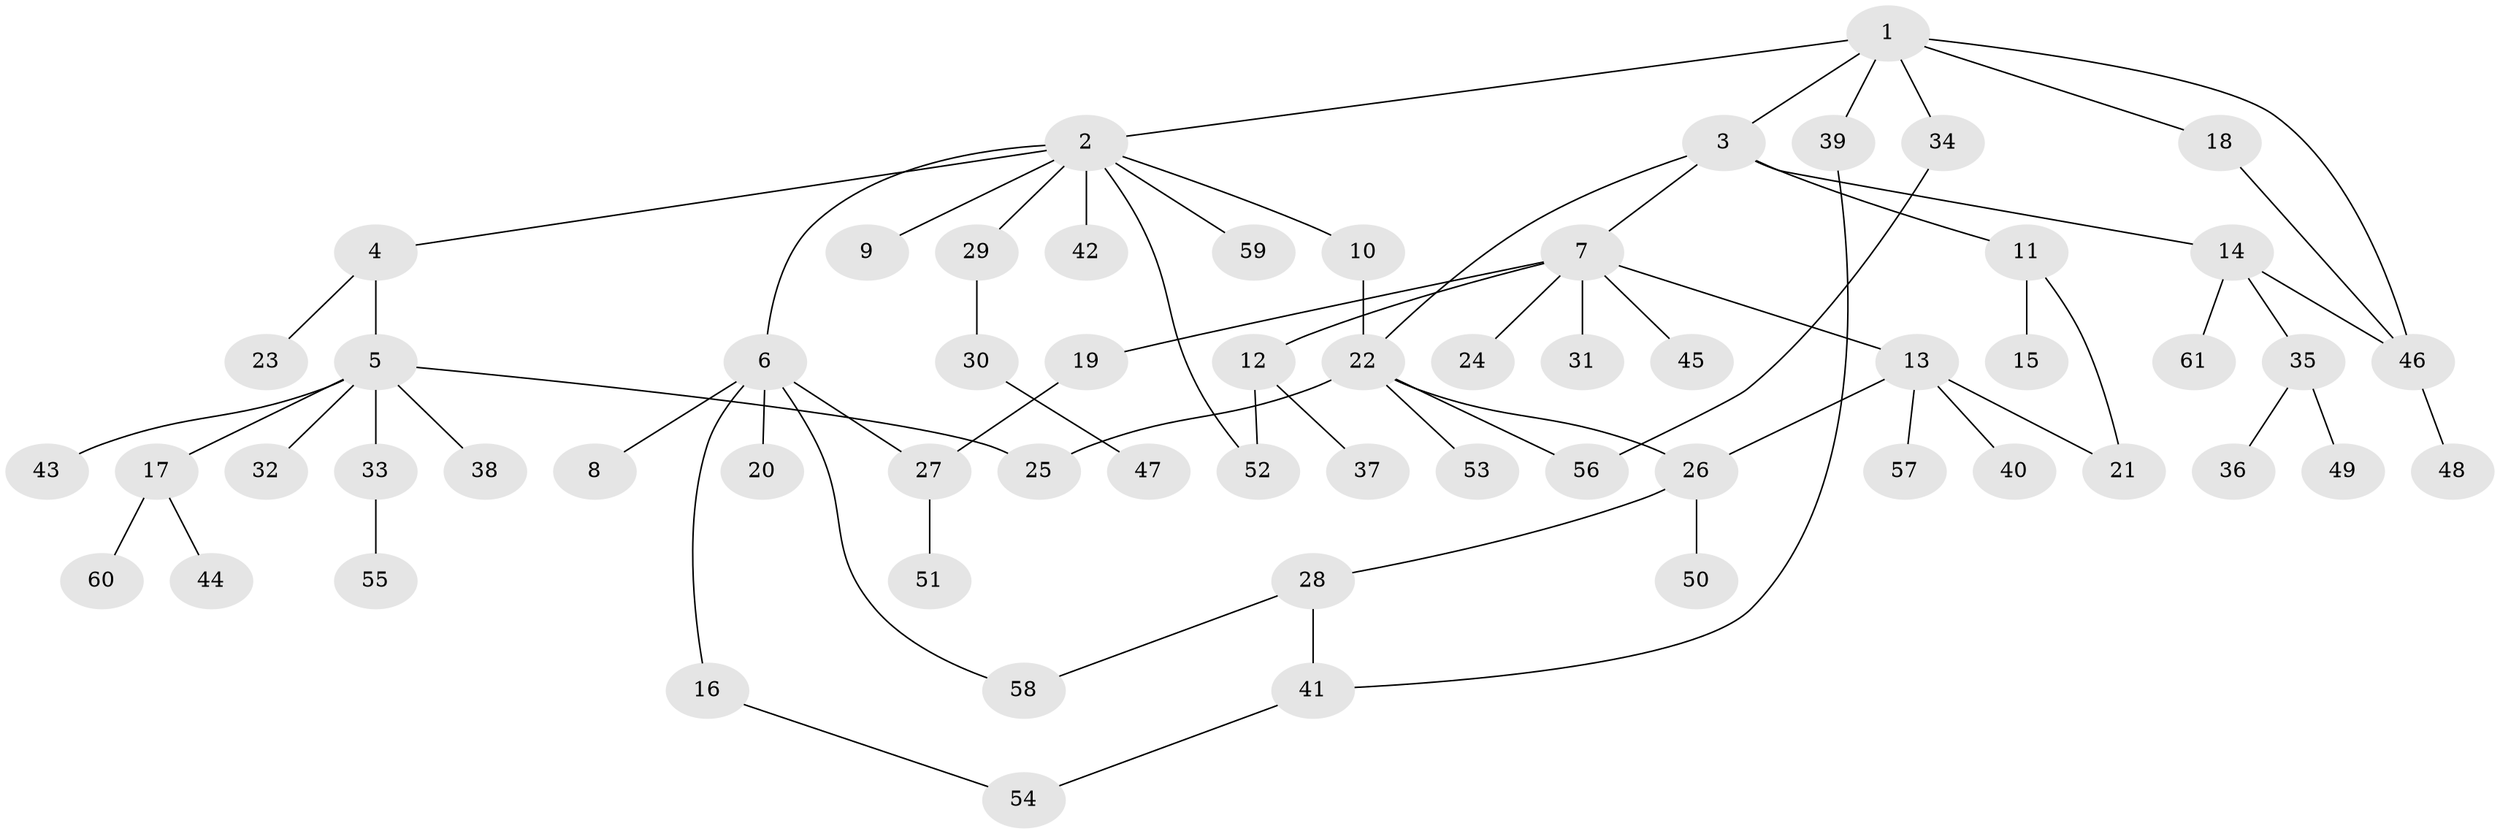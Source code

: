 // Generated by graph-tools (version 1.1) at 2025/13/03/09/25 04:13:29]
// undirected, 61 vertices, 72 edges
graph export_dot {
graph [start="1"]
  node [color=gray90,style=filled];
  1;
  2;
  3;
  4;
  5;
  6;
  7;
  8;
  9;
  10;
  11;
  12;
  13;
  14;
  15;
  16;
  17;
  18;
  19;
  20;
  21;
  22;
  23;
  24;
  25;
  26;
  27;
  28;
  29;
  30;
  31;
  32;
  33;
  34;
  35;
  36;
  37;
  38;
  39;
  40;
  41;
  42;
  43;
  44;
  45;
  46;
  47;
  48;
  49;
  50;
  51;
  52;
  53;
  54;
  55;
  56;
  57;
  58;
  59;
  60;
  61;
  1 -- 2;
  1 -- 3;
  1 -- 18;
  1 -- 34;
  1 -- 39;
  1 -- 46;
  2 -- 4;
  2 -- 6;
  2 -- 9;
  2 -- 10;
  2 -- 29;
  2 -- 42;
  2 -- 52;
  2 -- 59;
  3 -- 7;
  3 -- 11;
  3 -- 14;
  3 -- 22;
  4 -- 5;
  4 -- 23;
  5 -- 17;
  5 -- 32;
  5 -- 33;
  5 -- 38;
  5 -- 43;
  5 -- 25;
  6 -- 8;
  6 -- 16;
  6 -- 20;
  6 -- 58;
  6 -- 27;
  7 -- 12;
  7 -- 13;
  7 -- 19;
  7 -- 24;
  7 -- 31;
  7 -- 45;
  10 -- 22;
  11 -- 15;
  11 -- 21;
  12 -- 37;
  12 -- 52;
  13 -- 26;
  13 -- 40;
  13 -- 57;
  13 -- 21;
  14 -- 35;
  14 -- 46;
  14 -- 61;
  16 -- 54;
  17 -- 44;
  17 -- 60;
  18 -- 46;
  19 -- 27;
  22 -- 25;
  22 -- 53;
  22 -- 56;
  22 -- 26;
  26 -- 28;
  26 -- 50;
  27 -- 51;
  28 -- 41;
  28 -- 58;
  29 -- 30;
  30 -- 47;
  33 -- 55;
  34 -- 56;
  35 -- 36;
  35 -- 49;
  39 -- 41;
  41 -- 54;
  46 -- 48;
}
